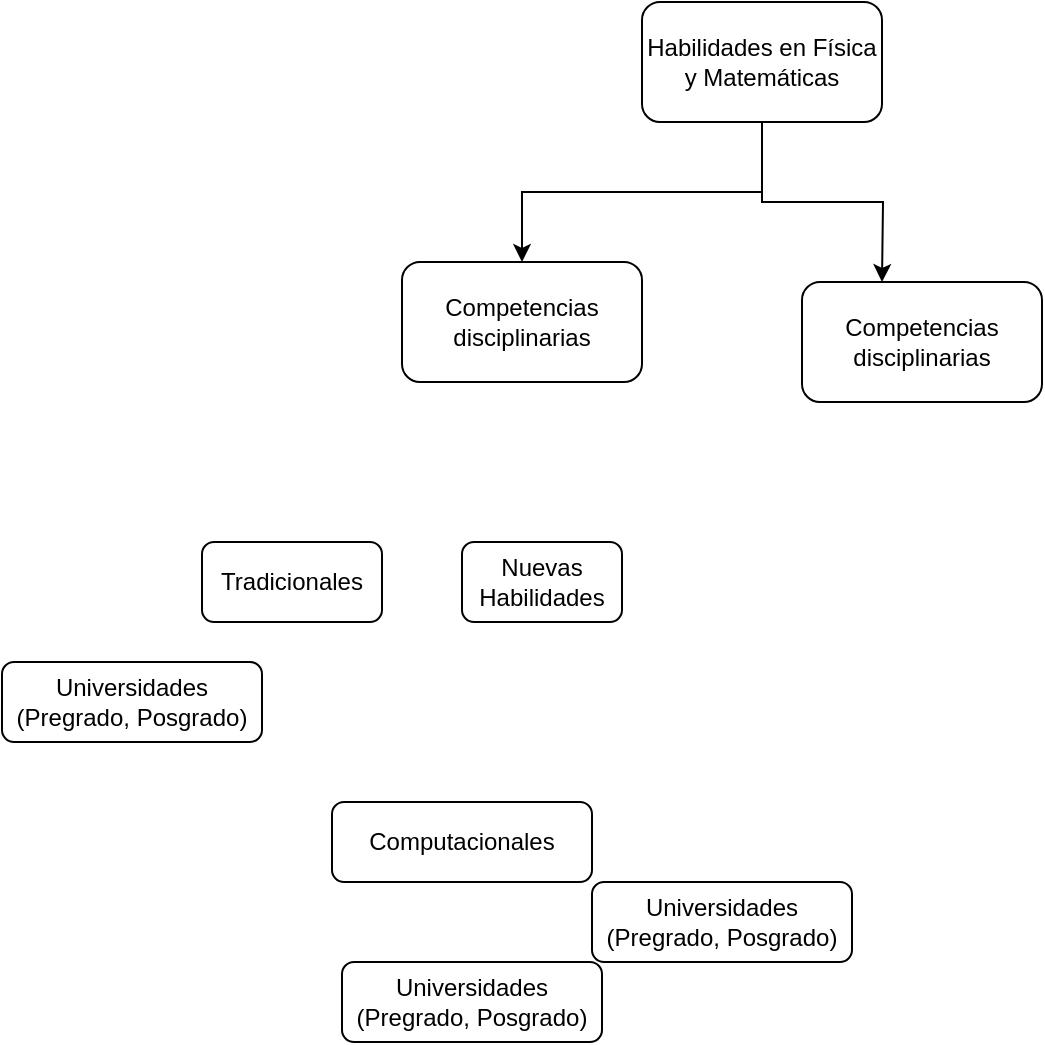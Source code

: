 <mxfile version="12.2.3" type="github" pages="1"><diagram id="gwtcu8Rf-SV7EkaIj40w" name="Page-1"><mxGraphModel dx="590" dy="798" grid="1" gridSize="10" guides="1" tooltips="1" connect="1" arrows="1" fold="1" page="1" pageScale="1" pageWidth="1654" pageHeight="2336" math="0" shadow="0"><root><mxCell id="0"/><mxCell id="1" parent="0"/><mxCell id="sW6JMHkc4esJggJYWJq9-3" value="" style="edgeStyle=orthogonalEdgeStyle;rounded=0;orthogonalLoop=1;jettySize=auto;html=1;" edge="1" parent="1" source="sW6JMHkc4esJggJYWJq9-1" target="sW6JMHkc4esJggJYWJq9-2"><mxGeometry relative="1" as="geometry"/></mxCell><mxCell id="sW6JMHkc4esJggJYWJq9-4" style="edgeStyle=orthogonalEdgeStyle;rounded=0;orthogonalLoop=1;jettySize=auto;html=1;" edge="1" parent="1" source="sW6JMHkc4esJggJYWJq9-1"><mxGeometry relative="1" as="geometry"><mxPoint x="460" y="610" as="targetPoint"/></mxGeometry></mxCell><mxCell id="sW6JMHkc4esJggJYWJq9-1" value="Habilidades en Física y Matemáticas" style="rounded=1;whiteSpace=wrap;html=1;" vertex="1" parent="1"><mxGeometry x="340" y="470" width="120" height="60" as="geometry"/></mxCell><mxCell id="sW6JMHkc4esJggJYWJq9-2" value="Competencias disciplinarias" style="rounded=1;whiteSpace=wrap;html=1;" vertex="1" parent="1"><mxGeometry x="220" y="600" width="120" height="60" as="geometry"/></mxCell><mxCell id="sW6JMHkc4esJggJYWJq9-8" value="Nuevas Habilidades" style="rounded=1;whiteSpace=wrap;html=1;" vertex="1" parent="1"><mxGeometry x="250" y="740" width="80" height="40" as="geometry"/></mxCell><mxCell id="sW6JMHkc4esJggJYWJq9-6" value="Tradicionales" style="rounded=1;whiteSpace=wrap;html=1;" vertex="1" parent="1"><mxGeometry x="120" y="740" width="90" height="40" as="geometry"/></mxCell><mxCell id="sW6JMHkc4esJggJYWJq9-5" value="Competencias disciplinarias" style="rounded=1;whiteSpace=wrap;html=1;" vertex="1" parent="1"><mxGeometry x="420" y="610" width="120" height="60" as="geometry"/></mxCell><mxCell id="sW6JMHkc4esJggJYWJq9-10" value="Universidades&lt;br&gt;(Pregrado, Posgrado)" style="rounded=1;whiteSpace=wrap;html=1;" vertex="1" parent="1"><mxGeometry x="20" y="800" width="130" height="40" as="geometry"/></mxCell><mxCell id="sW6JMHkc4esJggJYWJq9-11" value="Computacionales" style="rounded=1;whiteSpace=wrap;html=1;" vertex="1" parent="1"><mxGeometry x="185" y="870" width="130" height="40" as="geometry"/></mxCell><mxCell id="sW6JMHkc4esJggJYWJq9-12" value="Universidades&lt;br&gt;(Pregrado, Posgrado)" style="rounded=1;whiteSpace=wrap;html=1;" vertex="1" parent="1"><mxGeometry x="315" y="910" width="130" height="40" as="geometry"/></mxCell><mxCell id="sW6JMHkc4esJggJYWJq9-13" value="Universidades&lt;br&gt;(Pregrado, Posgrado)" style="rounded=1;whiteSpace=wrap;html=1;" vertex="1" parent="1"><mxGeometry x="190" y="950" width="130" height="40" as="geometry"/></mxCell></root></mxGraphModel></diagram></mxfile>